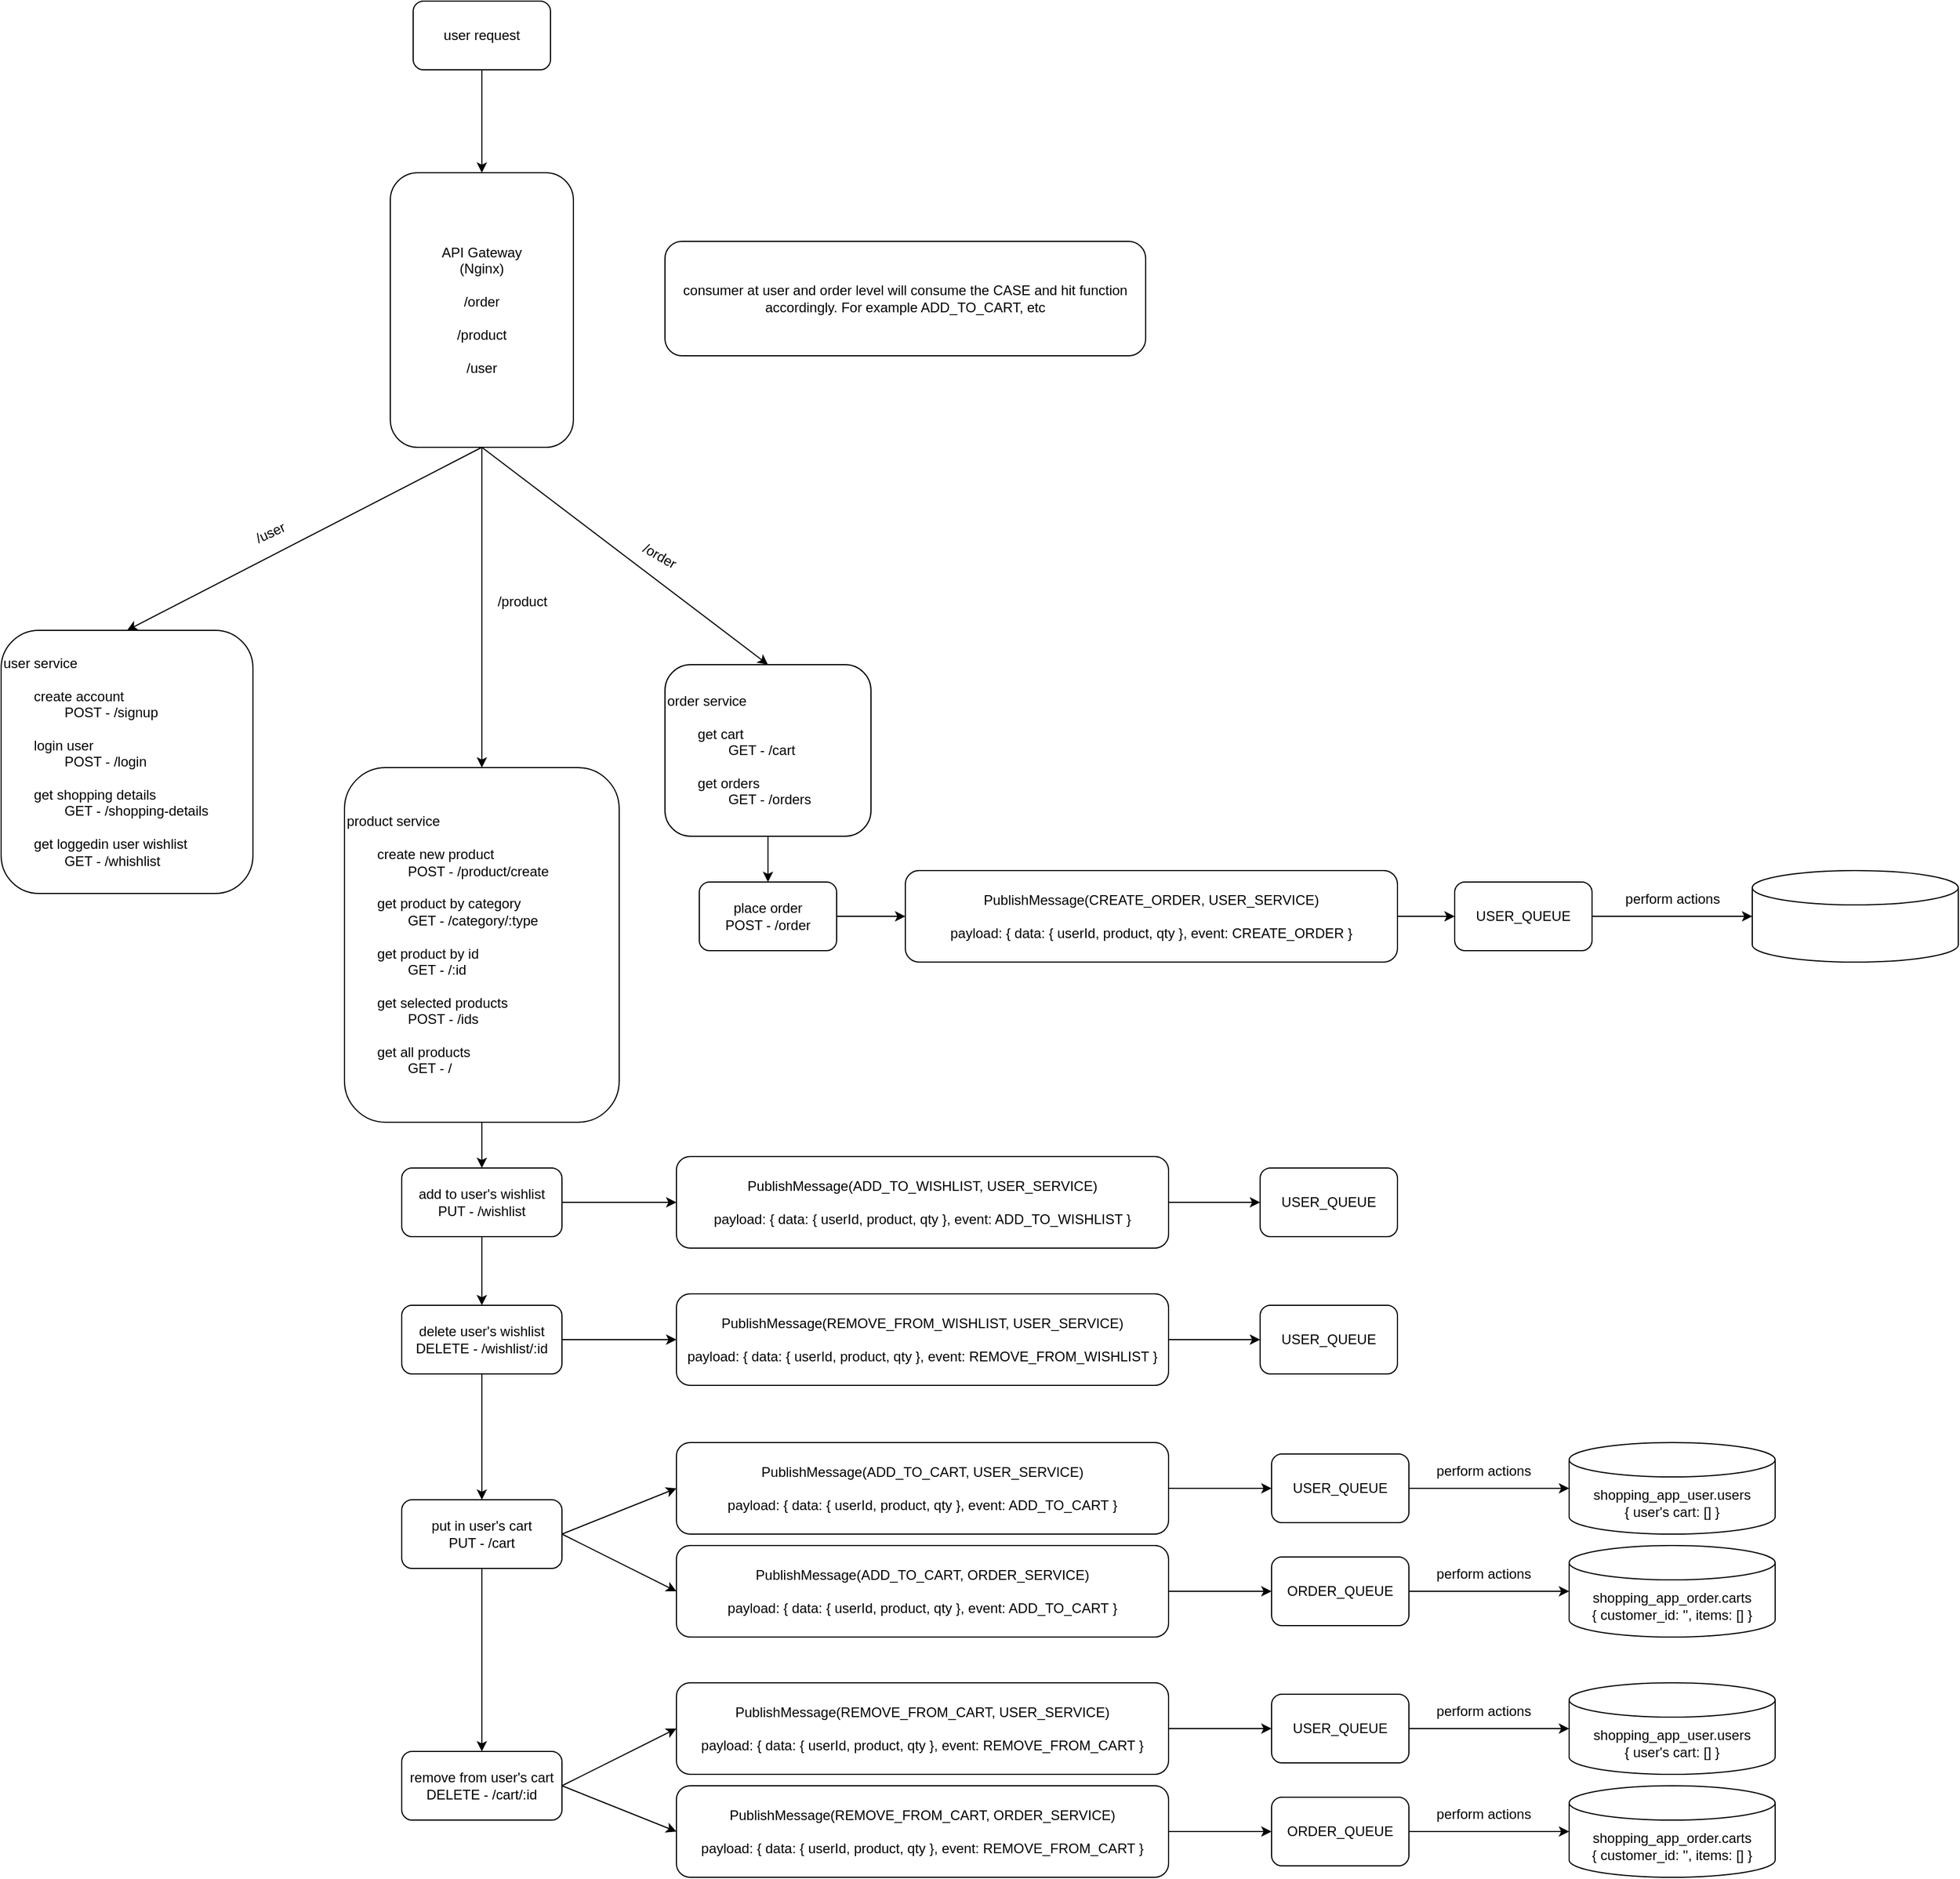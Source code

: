 <mxfile>
    <diagram id="jjdv6M6dV-NcMJGGokLt" name="Page-1">
        <mxGraphModel dx="906" dy="522" grid="1" gridSize="10" guides="1" tooltips="1" connect="1" arrows="1" fold="1" page="0" pageScale="1" pageWidth="827" pageHeight="1169" math="0" shadow="0">
            <root>
                <mxCell id="0"/>
                <mxCell id="1" parent="0"/>
                <mxCell id="6" style="edgeStyle=none;html=1;exitX=0.5;exitY=1;exitDx=0;exitDy=0;entryX=0.5;entryY=0;entryDx=0;entryDy=0;" parent="1" source="2" target="5" edge="1">
                    <mxGeometry relative="1" as="geometry"/>
                </mxCell>
                <mxCell id="9" style="edgeStyle=none;html=1;exitX=0.5;exitY=1;exitDx=0;exitDy=0;entryX=0.5;entryY=0;entryDx=0;entryDy=0;" parent="1" source="2" target="8" edge="1">
                    <mxGeometry relative="1" as="geometry"/>
                </mxCell>
                <mxCell id="48" style="edgeStyle=none;html=1;exitX=0.5;exitY=1;exitDx=0;exitDy=0;entryX=0.5;entryY=0;entryDx=0;entryDy=0;" parent="1" source="2" target="47" edge="1">
                    <mxGeometry relative="1" as="geometry"/>
                </mxCell>
                <mxCell id="2" value="API Gateway&lt;br&gt;(Nginx)&lt;br&gt;&lt;br&gt;/order&lt;br&gt;&lt;br&gt;/product&lt;br&gt;&lt;br&gt;/user" style="rounded=1;whiteSpace=wrap;html=1;rotation=0;" parent="1" vertex="1">
                    <mxGeometry x="350" y="200" width="160" height="240" as="geometry"/>
                </mxCell>
                <mxCell id="4" style="edgeStyle=none;html=1;exitX=0.5;exitY=1;exitDx=0;exitDy=0;" parent="1" source="3" target="2" edge="1">
                    <mxGeometry relative="1" as="geometry"/>
                </mxCell>
                <mxCell id="3" value="user request" style="rounded=1;whiteSpace=wrap;html=1;" parent="1" vertex="1">
                    <mxGeometry x="370" y="50" width="120" height="60" as="geometry"/>
                </mxCell>
                <mxCell id="5" value="&lt;div style=&quot;&quot;&gt;&lt;span style=&quot;background-color: initial;&quot;&gt;user service&lt;/span&gt;&lt;/div&gt;&lt;div style=&quot;&quot;&gt;&lt;br&gt;&lt;/div&gt;&lt;div style=&quot;&quot;&gt;&lt;span style=&quot;white-space: pre;&quot;&gt;&#9;&lt;/span&gt;create account&lt;/div&gt;&lt;div style=&quot;&quot;&gt;&lt;span style=&quot;background-color: initial;&quot;&gt;&lt;span style=&quot;white-space: pre;&quot;&gt;&#9;&lt;span style=&quot;white-space: pre;&quot;&gt;&#9;&lt;/span&gt;&lt;/span&gt;POST - /signup&lt;/span&gt;&lt;/div&gt;&lt;div style=&quot;&quot;&gt;&lt;span style=&quot;background-color: initial;&quot;&gt;&lt;br&gt;&lt;/span&gt;&lt;/div&gt;&lt;div style=&quot;&quot;&gt;&lt;span style=&quot;background-color: initial;&quot;&gt;&lt;span style=&quot;white-space: pre;&quot;&gt;&#9;&lt;/span&gt;login user&lt;/span&gt;&lt;/div&gt;&lt;div style=&quot;&quot;&gt;&lt;span style=&quot;background-color: initial;&quot;&gt;&lt;span style=&quot;white-space: pre;&quot;&gt;&#9;&lt;/span&gt;&lt;span style=&quot;white-space: pre;&quot;&gt;&#9;&lt;/span&gt;POST - /login&lt;/span&gt;&lt;/div&gt;&lt;div style=&quot;&quot;&gt;&lt;span style=&quot;background-color: initial;&quot;&gt;&lt;br&gt;&lt;/span&gt;&lt;/div&gt;&lt;div style=&quot;&quot;&gt;&lt;span style=&quot;background-color: initial;&quot;&gt;&lt;span style=&quot;white-space: pre;&quot;&gt;&#9;&lt;/span&gt;get shopping details&lt;/span&gt;&lt;/div&gt;&lt;div style=&quot;&quot;&gt;&lt;span style=&quot;background-color: initial;&quot;&gt;&lt;span style=&quot;white-space: pre;&quot;&gt;&#9;&lt;/span&gt;&lt;span style=&quot;white-space: pre;&quot;&gt;&#9;&lt;/span&gt;GET - /shopping-details&lt;/span&gt;&lt;/div&gt;&lt;div style=&quot;&quot;&gt;&lt;span style=&quot;background-color: initial;&quot;&gt;&lt;br&gt;&lt;/span&gt;&lt;/div&gt;&lt;div style=&quot;&quot;&gt;&lt;span style=&quot;background-color: initial;&quot;&gt;&lt;span style=&quot;white-space: pre;&quot;&gt;&#9;&lt;/span&gt;get loggedin user wishlist&lt;/span&gt;&lt;/div&gt;&lt;div style=&quot;&quot;&gt;&lt;span style=&quot;background-color: initial;&quot;&gt;&lt;span style=&quot;white-space: pre;&quot;&gt;&#9;&lt;/span&gt;&lt;span style=&quot;white-space: pre;&quot;&gt;&#9;&lt;/span&gt;GET - /whishlist&lt;/span&gt;&lt;/div&gt;" style="rounded=1;whiteSpace=wrap;html=1;align=left;" parent="1" vertex="1">
                    <mxGeometry x="10" y="600" width="220" height="230" as="geometry"/>
                </mxCell>
                <mxCell id="7" value="/user" style="text;html=1;align=center;verticalAlign=middle;resizable=0;points=[];autosize=1;strokeColor=none;fillColor=none;rotation=-25;" parent="1" vertex="1">
                    <mxGeometry x="220" y="500" width="50" height="30" as="geometry"/>
                </mxCell>
                <mxCell id="19" style="edgeStyle=none;html=1;exitX=0.5;exitY=1;exitDx=0;exitDy=0;entryX=0.5;entryY=0;entryDx=0;entryDy=0;" parent="1" source="8" target="11" edge="1">
                    <mxGeometry relative="1" as="geometry"/>
                </mxCell>
                <mxCell id="8" value="&lt;span style=&quot;&quot;&gt;&#9;&lt;/span&gt;product service&lt;br&gt;&lt;br&gt;&lt;span style=&quot;&quot;&gt;&#9;&lt;/span&gt;&lt;span style=&quot;white-space: pre;&quot;&gt;&#9;&lt;/span&gt;create new product&lt;br&gt;&lt;span style=&quot;&quot;&gt;&#9;&lt;span style=&quot;&quot;&gt;&#9;&lt;/span&gt;&lt;/span&gt;&lt;span style=&quot;white-space: pre;&quot;&gt;&#9;&lt;/span&gt;&lt;span style=&quot;white-space: pre;&quot;&gt;&#9;&lt;/span&gt;POST - /product/create&lt;br&gt;&lt;br&gt;&lt;span style=&quot;&quot;&gt;&#9;&lt;/span&gt;&lt;span style=&quot;white-space: pre;&quot;&gt;&#9;&lt;/span&gt;get product by category&lt;br&gt;&lt;span style=&quot;&quot;&gt;&#9;&lt;/span&gt;&lt;span style=&quot;&quot;&gt;&#9;&lt;/span&gt;&lt;span style=&quot;white-space: pre;&quot;&gt;&#9;&lt;/span&gt;&lt;span style=&quot;white-space: pre;&quot;&gt;&#9;&lt;/span&gt;GET - /category/:type&lt;br&gt;&lt;br&gt;&lt;span style=&quot;white-space: pre;&quot;&gt;&#9;&lt;/span&gt;get product by id&lt;br&gt;&lt;span style=&quot;white-space: pre;&quot;&gt;&#9;&lt;/span&gt;&lt;span style=&quot;white-space: pre;&quot;&gt;&#9;&lt;/span&gt;GET - /:id&lt;br&gt;&lt;br&gt;&lt;span style=&quot;white-space: pre;&quot;&gt;&#9;&lt;/span&gt;get selected products&lt;br&gt;&lt;span style=&quot;white-space: pre;&quot;&gt;&#9;&lt;/span&gt;&lt;span style=&quot;white-space: pre;&quot;&gt;&#9;&lt;/span&gt;POST - /ids&lt;br&gt;&lt;br&gt;&lt;span style=&quot;white-space: pre;&quot;&gt;&#9;&lt;/span&gt;get all products&lt;br&gt;&lt;span style=&quot;white-space: pre;&quot;&gt;&#9;&lt;/span&gt;&lt;span style=&quot;white-space: pre;&quot;&gt;&#9;&lt;/span&gt;GET - /" style="rounded=1;whiteSpace=wrap;html=1;align=left;" parent="1" vertex="1">
                    <mxGeometry x="310" y="720" width="240" height="310" as="geometry"/>
                </mxCell>
                <mxCell id="17" style="edgeStyle=none;html=1;exitX=1;exitY=0.5;exitDx=0;exitDy=0;entryX=0;entryY=0.5;entryDx=0;entryDy=0;" parent="1" source="10" target="16" edge="1">
                    <mxGeometry relative="1" as="geometry"/>
                </mxCell>
                <mxCell id="10" value="PublishMessage(ADD_TO_WISHLIST, USER_SERVICE)&lt;br&gt;&lt;br&gt;payload: { data: { userId, product, qty }, event: ADD_TO_WISHLIST }" style="rounded=1;whiteSpace=wrap;html=1;fillColor=default;strokeColor=default;" parent="1" vertex="1">
                    <mxGeometry x="600" y="1060" width="430" height="80" as="geometry"/>
                </mxCell>
                <mxCell id="12" style="edgeStyle=none;html=1;exitX=1;exitY=0.5;exitDx=0;exitDy=0;entryX=0;entryY=0.5;entryDx=0;entryDy=0;" parent="1" source="11" target="10" edge="1">
                    <mxGeometry relative="1" as="geometry"/>
                </mxCell>
                <mxCell id="25" style="edgeStyle=none;html=1;exitX=0.5;exitY=1;exitDx=0;exitDy=0;entryX=0.5;entryY=0;entryDx=0;entryDy=0;" parent="1" source="11" target="20" edge="1">
                    <mxGeometry relative="1" as="geometry"/>
                </mxCell>
                <mxCell id="11" value="&lt;span style=&quot;text-align: left;&quot;&gt;add to user's wishlist&lt;/span&gt;&lt;br style=&quot;text-align: left;&quot;&gt;&lt;span style=&quot;text-align: left;&quot;&gt;&#9;&lt;/span&gt;&lt;span style=&quot;text-align: left;&quot;&gt;&#9;&lt;/span&gt;&lt;span style=&quot;text-align: left;&quot;&gt;PUT - /wishlist&lt;/span&gt;" style="rounded=1;whiteSpace=wrap;html=1;strokeColor=default;fillColor=default;" parent="1" vertex="1">
                    <mxGeometry x="360" y="1070" width="140" height="60" as="geometry"/>
                </mxCell>
                <mxCell id="16" value="USER_QUEUE" style="rounded=1;whiteSpace=wrap;html=1;strokeColor=default;fillColor=default;" parent="1" vertex="1">
                    <mxGeometry x="1110" y="1070" width="120" height="60" as="geometry"/>
                </mxCell>
                <mxCell id="23" style="edgeStyle=none;html=1;exitX=1;exitY=0.5;exitDx=0;exitDy=0;entryX=0;entryY=0.5;entryDx=0;entryDy=0;" parent="1" source="20" target="21" edge="1">
                    <mxGeometry relative="1" as="geometry"/>
                </mxCell>
                <mxCell id="31" style="edgeStyle=none;html=1;exitX=0.5;exitY=1;exitDx=0;exitDy=0;entryX=0.5;entryY=0;entryDx=0;entryDy=0;" parent="1" source="20" target="26" edge="1">
                    <mxGeometry relative="1" as="geometry"/>
                </mxCell>
                <mxCell id="20" value="&lt;span style=&quot;text-align: left;&quot;&gt;delete user's wishlist&lt;/span&gt;&lt;br style=&quot;text-align: left;&quot;&gt;&lt;span style=&quot;text-align: left;&quot;&gt;&#9;&lt;/span&gt;&lt;span style=&quot;text-align: left;&quot;&gt;&#9;&lt;/span&gt;&lt;span style=&quot;text-align: left;&quot;&gt;DELETE - /wishlist/:id&lt;/span&gt;" style="rounded=1;whiteSpace=wrap;html=1;strokeColor=default;fillColor=default;" parent="1" vertex="1">
                    <mxGeometry x="360" y="1190" width="140" height="60" as="geometry"/>
                </mxCell>
                <mxCell id="24" style="edgeStyle=none;html=1;exitX=1;exitY=0.5;exitDx=0;exitDy=0;entryX=0;entryY=0.5;entryDx=0;entryDy=0;" parent="1" source="21" target="22" edge="1">
                    <mxGeometry relative="1" as="geometry"/>
                </mxCell>
                <mxCell id="21" value="PublishMessage(REMOVE_FROM_WISHLIST, USER_SERVICE)&lt;br&gt;&lt;br&gt;payload: { data: { userId, product, qty }, event: REMOVE_FROM_WISHLIST&amp;nbsp;}" style="rounded=1;whiteSpace=wrap;html=1;fillColor=default;strokeColor=default;" parent="1" vertex="1">
                    <mxGeometry x="600" y="1180" width="430" height="80" as="geometry"/>
                </mxCell>
                <mxCell id="22" value="USER_QUEUE" style="rounded=1;whiteSpace=wrap;html=1;strokeColor=default;fillColor=default;" parent="1" vertex="1">
                    <mxGeometry x="1110" y="1190" width="120" height="60" as="geometry"/>
                </mxCell>
                <mxCell id="29" style="edgeStyle=none;html=1;exitX=1;exitY=0.5;exitDx=0;exitDy=0;entryX=0;entryY=0.5;entryDx=0;entryDy=0;" parent="1" source="26" target="27" edge="1">
                    <mxGeometry relative="1" as="geometry"/>
                </mxCell>
                <mxCell id="30" style="edgeStyle=none;html=1;exitX=1;exitY=0.5;exitDx=0;exitDy=0;entryX=0;entryY=0.5;entryDx=0;entryDy=0;" parent="1" source="26" target="28" edge="1">
                    <mxGeometry relative="1" as="geometry"/>
                </mxCell>
                <mxCell id="45" style="edgeStyle=none;html=1;exitX=0.5;exitY=1;exitDx=0;exitDy=0;entryX=0.5;entryY=0;entryDx=0;entryDy=0;" parent="1" source="26" target="36" edge="1">
                    <mxGeometry relative="1" as="geometry"/>
                </mxCell>
                <mxCell id="26" value="&lt;span style=&quot;text-align: left;&quot;&gt;put in user's cart&lt;/span&gt;&lt;br style=&quot;text-align: left;&quot;&gt;&lt;span style=&quot;text-align: left;&quot;&gt;&#9;&lt;/span&gt;&lt;span style=&quot;text-align: left;&quot;&gt;&#9;&lt;/span&gt;&lt;span style=&quot;text-align: left;&quot;&gt;PUT - /cart&lt;/span&gt;" style="rounded=1;whiteSpace=wrap;html=1;strokeColor=default;fillColor=default;" parent="1" vertex="1">
                    <mxGeometry x="360" y="1360" width="140" height="60" as="geometry"/>
                </mxCell>
                <mxCell id="33" style="edgeStyle=none;html=1;exitX=1;exitY=0.5;exitDx=0;exitDy=0;entryX=0;entryY=0.5;entryDx=0;entryDy=0;" parent="1" source="27" target="32" edge="1">
                    <mxGeometry relative="1" as="geometry"/>
                </mxCell>
                <mxCell id="27" value="PublishMessage(ADD_TO_CART, USER_SERVICE)&lt;br&gt;&lt;br&gt;payload: { data: { userId, product, qty }, event: ADD_TO_CART&amp;nbsp;}" style="rounded=1;whiteSpace=wrap;html=1;fillColor=default;strokeColor=default;" parent="1" vertex="1">
                    <mxGeometry x="600" y="1310" width="430" height="80" as="geometry"/>
                </mxCell>
                <mxCell id="35" style="edgeStyle=none;html=1;exitX=1;exitY=0.5;exitDx=0;exitDy=0;entryX=0;entryY=0.5;entryDx=0;entryDy=0;" parent="1" source="28" target="34" edge="1">
                    <mxGeometry relative="1" as="geometry"/>
                </mxCell>
                <mxCell id="28" value="PublishMessage(ADD_TO_CART, ORDER_SERVICE)&lt;br&gt;&lt;br&gt;payload: { data: { userId, product, qty }, event: ADD_TO_CART&amp;nbsp;}" style="rounded=1;whiteSpace=wrap;html=1;fillColor=default;strokeColor=default;" parent="1" vertex="1">
                    <mxGeometry x="600" y="1400" width="430" height="80" as="geometry"/>
                </mxCell>
                <mxCell id="59" style="edgeStyle=none;html=1;exitX=1;exitY=0.5;exitDx=0;exitDy=0;" parent="1" source="32" target="58" edge="1">
                    <mxGeometry relative="1" as="geometry"/>
                </mxCell>
                <mxCell id="32" value="USER_QUEUE" style="rounded=1;whiteSpace=wrap;html=1;strokeColor=default;fillColor=default;" parent="1" vertex="1">
                    <mxGeometry x="1120" y="1320" width="120" height="60" as="geometry"/>
                </mxCell>
                <mxCell id="61" style="edgeStyle=none;html=1;exitX=1;exitY=0.5;exitDx=0;exitDy=0;entryX=0;entryY=0.5;entryDx=0;entryDy=0;entryPerimeter=0;" parent="1" source="34" target="60" edge="1">
                    <mxGeometry relative="1" as="geometry"/>
                </mxCell>
                <mxCell id="34" value="ORDER_QUEUE" style="rounded=1;whiteSpace=wrap;html=1;strokeColor=default;fillColor=default;" parent="1" vertex="1">
                    <mxGeometry x="1120" y="1410" width="120" height="60" as="geometry"/>
                </mxCell>
                <mxCell id="43" style="edgeStyle=none;html=1;exitX=1;exitY=0.5;exitDx=0;exitDy=0;entryX=0;entryY=0.5;entryDx=0;entryDy=0;" parent="1" source="36" target="37" edge="1">
                    <mxGeometry relative="1" as="geometry"/>
                </mxCell>
                <mxCell id="44" style="edgeStyle=none;html=1;exitX=1;exitY=0.5;exitDx=0;exitDy=0;entryX=0;entryY=0.5;entryDx=0;entryDy=0;" parent="1" source="36" target="38" edge="1">
                    <mxGeometry relative="1" as="geometry"/>
                </mxCell>
                <mxCell id="36" value="&lt;span style=&quot;text-align: left;&quot;&gt;remove from user's cart&lt;/span&gt;&lt;br style=&quot;text-align: left;&quot;&gt;&lt;span style=&quot;text-align: left;&quot;&gt;&#9;&lt;/span&gt;&lt;span style=&quot;text-align: left;&quot;&gt;&#9;&lt;/span&gt;&lt;span style=&quot;text-align: left;&quot;&gt;DELETE - /cart/:id&lt;br&gt;&lt;/span&gt;" style="rounded=1;whiteSpace=wrap;html=1;strokeColor=default;fillColor=default;" parent="1" vertex="1">
                    <mxGeometry x="360" y="1580" width="140" height="60" as="geometry"/>
                </mxCell>
                <mxCell id="40" style="edgeStyle=none;html=1;exitX=1;exitY=0.5;exitDx=0;exitDy=0;entryX=0;entryY=0.5;entryDx=0;entryDy=0;" parent="1" source="37" target="39" edge="1">
                    <mxGeometry relative="1" as="geometry"/>
                </mxCell>
                <mxCell id="37" value="PublishMessage(REMOVE_FROM_CART, USER_SERVICE)&lt;br&gt;&lt;br&gt;payload: { data: { userId, product, qty }, event: REMOVE_FROM_CART&amp;nbsp;}" style="rounded=1;whiteSpace=wrap;html=1;fillColor=default;strokeColor=default;" parent="1" vertex="1">
                    <mxGeometry x="600" y="1520" width="430" height="80" as="geometry"/>
                </mxCell>
                <mxCell id="42" style="edgeStyle=none;html=1;exitX=1;exitY=0.5;exitDx=0;exitDy=0;" parent="1" source="38" target="41" edge="1">
                    <mxGeometry relative="1" as="geometry"/>
                </mxCell>
                <mxCell id="38" value="PublishMessage(REMOVE_FROM_CART, ORDER_SERVICE)&lt;br&gt;&lt;br&gt;payload: { data: { userId, product, qty }, event: REMOVE_FROM_CART&amp;nbsp;}" style="rounded=1;whiteSpace=wrap;html=1;fillColor=default;strokeColor=default;" parent="1" vertex="1">
                    <mxGeometry x="600" y="1610" width="430" height="80" as="geometry"/>
                </mxCell>
                <mxCell id="63" style="edgeStyle=none;html=1;exitX=1;exitY=0.5;exitDx=0;exitDy=0;entryX=0;entryY=0.5;entryDx=0;entryDy=0;entryPerimeter=0;" parent="1" source="39" target="62" edge="1">
                    <mxGeometry relative="1" as="geometry"/>
                </mxCell>
                <mxCell id="39" value="USER_QUEUE" style="rounded=1;whiteSpace=wrap;html=1;strokeColor=default;fillColor=default;" parent="1" vertex="1">
                    <mxGeometry x="1120" y="1530" width="120" height="60" as="geometry"/>
                </mxCell>
                <mxCell id="65" style="edgeStyle=none;html=1;exitX=1;exitY=0.5;exitDx=0;exitDy=0;" parent="1" source="41" target="64" edge="1">
                    <mxGeometry relative="1" as="geometry"/>
                </mxCell>
                <mxCell id="41" value="ORDER_QUEUE" style="rounded=1;whiteSpace=wrap;html=1;strokeColor=default;fillColor=default;" parent="1" vertex="1">
                    <mxGeometry x="1120" y="1620" width="120" height="60" as="geometry"/>
                </mxCell>
                <mxCell id="46" value="/product" style="text;html=1;align=center;verticalAlign=middle;resizable=0;points=[];autosize=1;strokeColor=none;fillColor=none;" parent="1" vertex="1">
                    <mxGeometry x="430" y="560" width="70" height="30" as="geometry"/>
                </mxCell>
                <mxCell id="51" style="edgeStyle=none;html=1;exitX=0.5;exitY=1;exitDx=0;exitDy=0;" parent="1" source="47" target="50" edge="1">
                    <mxGeometry relative="1" as="geometry"/>
                </mxCell>
                <mxCell id="47" value="order service&lt;br&gt;&lt;br&gt;&lt;span style=&quot;white-space: pre;&quot;&gt;&#9;&lt;/span&gt;get cart&lt;br&gt;&lt;span style=&quot;white-space: pre;&quot;&gt;&#9;&lt;/span&gt;&lt;span style=&quot;white-space: pre;&quot;&gt;&#9;&lt;/span&gt;GET - /cart&lt;br&gt;&lt;br&gt;&lt;span style=&quot;white-space: pre;&quot;&gt;&#9;&lt;/span&gt;get orders&lt;br&gt;&lt;span style=&quot;white-space: pre;&quot;&gt;&#9;&lt;/span&gt;&lt;span style=&quot;white-space: pre;&quot;&gt;&#9;&lt;/span&gt;GET - /orders" style="rounded=1;whiteSpace=wrap;html=1;strokeColor=default;fillColor=default;align=left;" parent="1" vertex="1">
                    <mxGeometry x="590" y="630" width="180" height="150" as="geometry"/>
                </mxCell>
                <mxCell id="49" value="/order" style="text;html=1;align=center;verticalAlign=middle;resizable=0;points=[];autosize=1;strokeColor=none;fillColor=none;rotation=30;" parent="1" vertex="1">
                    <mxGeometry x="560" y="520" width="50" height="30" as="geometry"/>
                </mxCell>
                <mxCell id="55" style="edgeStyle=none;html=1;exitX=1;exitY=0.5;exitDx=0;exitDy=0;entryX=0;entryY=0.5;entryDx=0;entryDy=0;" parent="1" source="50" target="52" edge="1">
                    <mxGeometry relative="1" as="geometry"/>
                </mxCell>
                <mxCell id="50" value="&lt;span style=&quot;text-align: left;&quot;&gt;place order&lt;/span&gt;&lt;br style=&quot;text-align: left;&quot;&gt;&lt;span style=&quot;text-align: left;&quot;&gt;&#9;&lt;/span&gt;&lt;span style=&quot;text-align: left;&quot;&gt;&#9;&lt;/span&gt;&lt;span style=&quot;text-align: left;&quot;&gt;POST - /order&lt;/span&gt;" style="rounded=1;whiteSpace=wrap;html=1;strokeColor=default;fillColor=default;" parent="1" vertex="1">
                    <mxGeometry x="620" y="820" width="120" height="60" as="geometry"/>
                </mxCell>
                <mxCell id="54" style="edgeStyle=none;html=1;exitX=1;exitY=0.5;exitDx=0;exitDy=0;entryX=0;entryY=0.5;entryDx=0;entryDy=0;" parent="1" source="52" target="53" edge="1">
                    <mxGeometry relative="1" as="geometry"/>
                </mxCell>
                <mxCell id="52" value="PublishMessage(CREATE_ORDER, USER_SERVICE)&lt;br&gt;&lt;br&gt;payload: { data: { userId, product, qty }, event: CREATE_ORDER&amp;nbsp;}" style="rounded=1;whiteSpace=wrap;html=1;fillColor=default;strokeColor=default;" parent="1" vertex="1">
                    <mxGeometry x="800" y="810" width="430" height="80" as="geometry"/>
                </mxCell>
                <mxCell id="71" style="edgeStyle=none;html=1;exitX=1;exitY=0.5;exitDx=0;exitDy=0;" parent="1" source="53" target="70" edge="1">
                    <mxGeometry relative="1" as="geometry"/>
                </mxCell>
                <mxCell id="53" value="USER_QUEUE" style="rounded=1;whiteSpace=wrap;html=1;strokeColor=default;fillColor=default;" parent="1" vertex="1">
                    <mxGeometry x="1280" y="820" width="120" height="60" as="geometry"/>
                </mxCell>
                <mxCell id="57" value="consumer at user and order level will consume the CASE and hit function accordingly. For example ADD_TO_CART, etc" style="rounded=1;whiteSpace=wrap;html=1;strokeColor=default;fillColor=default;" parent="1" vertex="1">
                    <mxGeometry x="590" y="260" width="420" height="100" as="geometry"/>
                </mxCell>
                <mxCell id="58" value="shopping_app_user.users&lt;br&gt;{ user's cart: [] }" style="shape=cylinder3;whiteSpace=wrap;html=1;boundedLbl=1;backgroundOutline=1;size=15;" parent="1" vertex="1">
                    <mxGeometry x="1380" y="1310" width="180" height="80" as="geometry"/>
                </mxCell>
                <mxCell id="60" value="shopping_app_order.carts&lt;br&gt;{ customer_id: '', items: [] }" style="shape=cylinder3;whiteSpace=wrap;html=1;boundedLbl=1;backgroundOutline=1;size=15;" parent="1" vertex="1">
                    <mxGeometry x="1380" y="1400" width="180" height="80" as="geometry"/>
                </mxCell>
                <mxCell id="62" value="shopping_app_user.users&lt;br&gt;{ user's cart: [] }" style="shape=cylinder3;whiteSpace=wrap;html=1;boundedLbl=1;backgroundOutline=1;size=15;" parent="1" vertex="1">
                    <mxGeometry x="1380" y="1520" width="180" height="80" as="geometry"/>
                </mxCell>
                <mxCell id="64" value="shopping_app_order.carts&lt;br&gt;{ customer_id: '', items: [] }" style="shape=cylinder3;whiteSpace=wrap;html=1;boundedLbl=1;backgroundOutline=1;size=15;" parent="1" vertex="1">
                    <mxGeometry x="1380" y="1610" width="180" height="80" as="geometry"/>
                </mxCell>
                <mxCell id="66" value="perform actions" style="text;html=1;align=center;verticalAlign=middle;resizable=0;points=[];autosize=1;strokeColor=none;fillColor=none;" parent="1" vertex="1">
                    <mxGeometry x="1250" y="1320" width="110" height="30" as="geometry"/>
                </mxCell>
                <mxCell id="67" value="perform actions" style="text;html=1;align=center;verticalAlign=middle;resizable=0;points=[];autosize=1;strokeColor=none;fillColor=none;" parent="1" vertex="1">
                    <mxGeometry x="1250" y="1410" width="110" height="30" as="geometry"/>
                </mxCell>
                <mxCell id="68" value="perform actions" style="text;html=1;align=center;verticalAlign=middle;resizable=0;points=[];autosize=1;strokeColor=none;fillColor=none;" parent="1" vertex="1">
                    <mxGeometry x="1250" y="1530" width="110" height="30" as="geometry"/>
                </mxCell>
                <mxCell id="69" value="perform actions" style="text;html=1;align=center;verticalAlign=middle;resizable=0;points=[];autosize=1;strokeColor=none;fillColor=none;" parent="1" vertex="1">
                    <mxGeometry x="1250" y="1620" width="110" height="30" as="geometry"/>
                </mxCell>
                <mxCell id="70" value="" style="shape=cylinder3;whiteSpace=wrap;html=1;boundedLbl=1;backgroundOutline=1;size=15;" parent="1" vertex="1">
                    <mxGeometry x="1540" y="810" width="180" height="80" as="geometry"/>
                </mxCell>
                <mxCell id="72" value="perform actions" style="text;html=1;align=center;verticalAlign=middle;resizable=0;points=[];autosize=1;strokeColor=none;fillColor=none;" parent="1" vertex="1">
                    <mxGeometry x="1415" y="820" width="110" height="30" as="geometry"/>
                </mxCell>
            </root>
        </mxGraphModel>
    </diagram>
</mxfile>